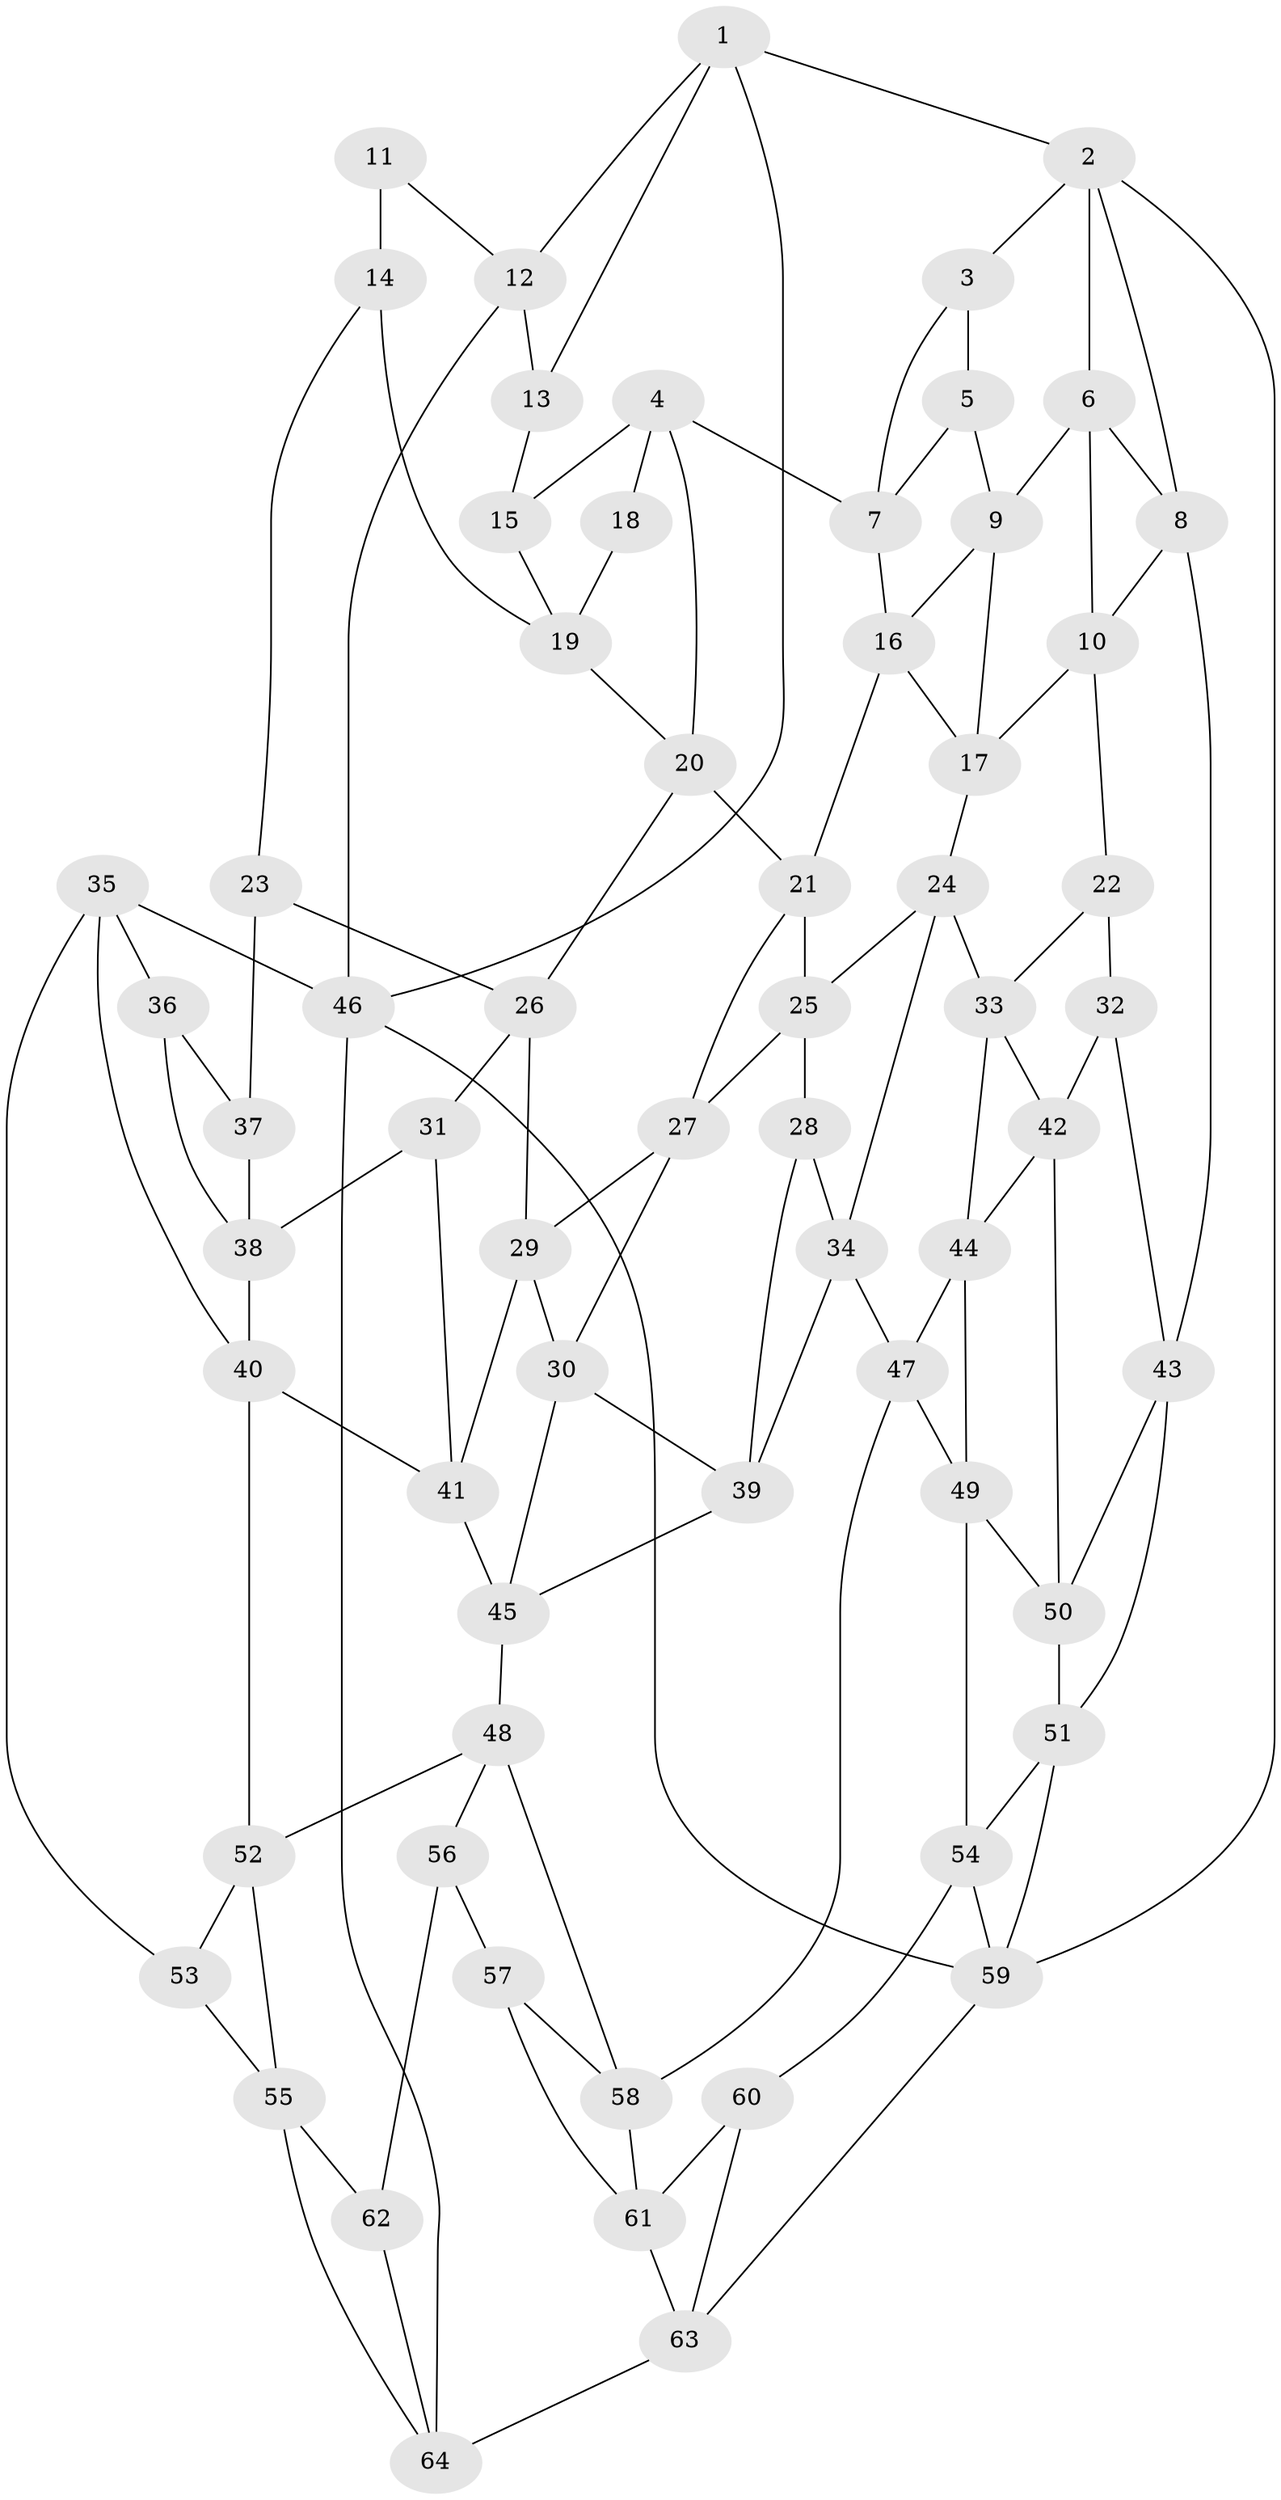 // original degree distribution, {3: 0.03125, 6: 0.25, 4: 0.234375, 5: 0.484375}
// Generated by graph-tools (version 1.1) at 2025/51/03/09/25 03:51:04]
// undirected, 64 vertices, 119 edges
graph export_dot {
graph [start="1"]
  node [color=gray90,style=filled];
  1;
  2;
  3;
  4;
  5;
  6;
  7;
  8;
  9;
  10;
  11;
  12;
  13;
  14;
  15;
  16;
  17;
  18;
  19;
  20;
  21;
  22;
  23;
  24;
  25;
  26;
  27;
  28;
  29;
  30;
  31;
  32;
  33;
  34;
  35;
  36;
  37;
  38;
  39;
  40;
  41;
  42;
  43;
  44;
  45;
  46;
  47;
  48;
  49;
  50;
  51;
  52;
  53;
  54;
  55;
  56;
  57;
  58;
  59;
  60;
  61;
  62;
  63;
  64;
  1 -- 2 [weight=1.0];
  1 -- 12 [weight=1.0];
  1 -- 13 [weight=1.0];
  1 -- 46 [weight=1.0];
  2 -- 3 [weight=1.0];
  2 -- 6 [weight=1.0];
  2 -- 8 [weight=1.0];
  2 -- 59 [weight=1.0];
  3 -- 5 [weight=1.0];
  3 -- 7 [weight=1.0];
  4 -- 7 [weight=1.0];
  4 -- 15 [weight=1.0];
  4 -- 18 [weight=1.0];
  4 -- 20 [weight=1.0];
  5 -- 7 [weight=1.0];
  5 -- 9 [weight=1.0];
  6 -- 8 [weight=1.0];
  6 -- 9 [weight=1.0];
  6 -- 10 [weight=1.0];
  7 -- 16 [weight=1.0];
  8 -- 10 [weight=1.0];
  8 -- 43 [weight=1.0];
  9 -- 16 [weight=1.0];
  9 -- 17 [weight=1.0];
  10 -- 17 [weight=1.0];
  10 -- 22 [weight=1.0];
  11 -- 12 [weight=1.0];
  11 -- 14 [weight=2.0];
  12 -- 13 [weight=1.0];
  12 -- 46 [weight=1.0];
  13 -- 15 [weight=1.0];
  14 -- 19 [weight=1.0];
  14 -- 23 [weight=1.0];
  15 -- 19 [weight=1.0];
  16 -- 17 [weight=1.0];
  16 -- 21 [weight=1.0];
  17 -- 24 [weight=1.0];
  18 -- 19 [weight=1.0];
  19 -- 20 [weight=1.0];
  20 -- 21 [weight=1.0];
  20 -- 26 [weight=1.0];
  21 -- 25 [weight=1.0];
  21 -- 27 [weight=1.0];
  22 -- 32 [weight=2.0];
  22 -- 33 [weight=1.0];
  23 -- 26 [weight=1.0];
  23 -- 37 [weight=2.0];
  24 -- 25 [weight=1.0];
  24 -- 33 [weight=1.0];
  24 -- 34 [weight=1.0];
  25 -- 27 [weight=1.0];
  25 -- 28 [weight=1.0];
  26 -- 29 [weight=1.0];
  26 -- 31 [weight=1.0];
  27 -- 29 [weight=1.0];
  27 -- 30 [weight=1.0];
  28 -- 34 [weight=1.0];
  28 -- 39 [weight=1.0];
  29 -- 30 [weight=1.0];
  29 -- 41 [weight=1.0];
  30 -- 39 [weight=1.0];
  30 -- 45 [weight=1.0];
  31 -- 38 [weight=1.0];
  31 -- 41 [weight=1.0];
  32 -- 42 [weight=1.0];
  32 -- 43 [weight=1.0];
  33 -- 42 [weight=1.0];
  33 -- 44 [weight=1.0];
  34 -- 39 [weight=1.0];
  34 -- 47 [weight=1.0];
  35 -- 36 [weight=1.0];
  35 -- 40 [weight=1.0];
  35 -- 46 [weight=1.0];
  35 -- 53 [weight=1.0];
  36 -- 37 [weight=1.0];
  36 -- 38 [weight=1.0];
  37 -- 38 [weight=1.0];
  38 -- 40 [weight=1.0];
  39 -- 45 [weight=1.0];
  40 -- 41 [weight=1.0];
  40 -- 52 [weight=1.0];
  41 -- 45 [weight=1.0];
  42 -- 44 [weight=1.0];
  42 -- 50 [weight=1.0];
  43 -- 50 [weight=1.0];
  43 -- 51 [weight=1.0];
  44 -- 47 [weight=1.0];
  44 -- 49 [weight=1.0];
  45 -- 48 [weight=1.0];
  46 -- 59 [weight=1.0];
  46 -- 64 [weight=1.0];
  47 -- 49 [weight=1.0];
  47 -- 58 [weight=1.0];
  48 -- 52 [weight=1.0];
  48 -- 56 [weight=1.0];
  48 -- 58 [weight=1.0];
  49 -- 50 [weight=1.0];
  49 -- 54 [weight=1.0];
  50 -- 51 [weight=1.0];
  51 -- 54 [weight=1.0];
  51 -- 59 [weight=1.0];
  52 -- 53 [weight=1.0];
  52 -- 55 [weight=1.0];
  53 -- 55 [weight=1.0];
  54 -- 59 [weight=1.0];
  54 -- 60 [weight=1.0];
  55 -- 62 [weight=1.0];
  55 -- 64 [weight=1.0];
  56 -- 57 [weight=1.0];
  56 -- 62 [weight=2.0];
  57 -- 58 [weight=1.0];
  57 -- 61 [weight=1.0];
  58 -- 61 [weight=1.0];
  59 -- 63 [weight=1.0];
  60 -- 61 [weight=1.0];
  60 -- 63 [weight=1.0];
  61 -- 63 [weight=1.0];
  62 -- 64 [weight=1.0];
  63 -- 64 [weight=1.0];
}
